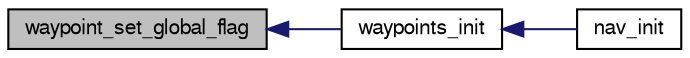 digraph "waypoint_set_global_flag"
{
  edge [fontname="FreeSans",fontsize="10",labelfontname="FreeSans",labelfontsize="10"];
  node [fontname="FreeSans",fontsize="10",shape=record];
  rankdir="LR";
  Node1 [label="waypoint_set_global_flag",height=0.2,width=0.4,color="black", fillcolor="grey75", style="filled", fontcolor="black"];
  Node1 -> Node2 [dir="back",color="midnightblue",fontsize="10",style="solid",fontname="FreeSans"];
  Node2 [label="waypoints_init",height=0.2,width=0.4,color="black", fillcolor="white", style="filled",URL="$nav_2waypoints_8h.html#a8d575cfbc187cac4cae8049873821e96",tooltip="initialize global and local waypoints "];
  Node2 -> Node3 [dir="back",color="midnightblue",fontsize="10",style="solid",fontname="FreeSans"];
  Node3 [label="nav_init",height=0.2,width=0.4,color="black", fillcolor="white", style="filled",URL="$rotorcraft_2navigation_8c.html#a64a3814d1672e69989f80701a0ff5749",tooltip="Navigation Initialisation. "];
}
